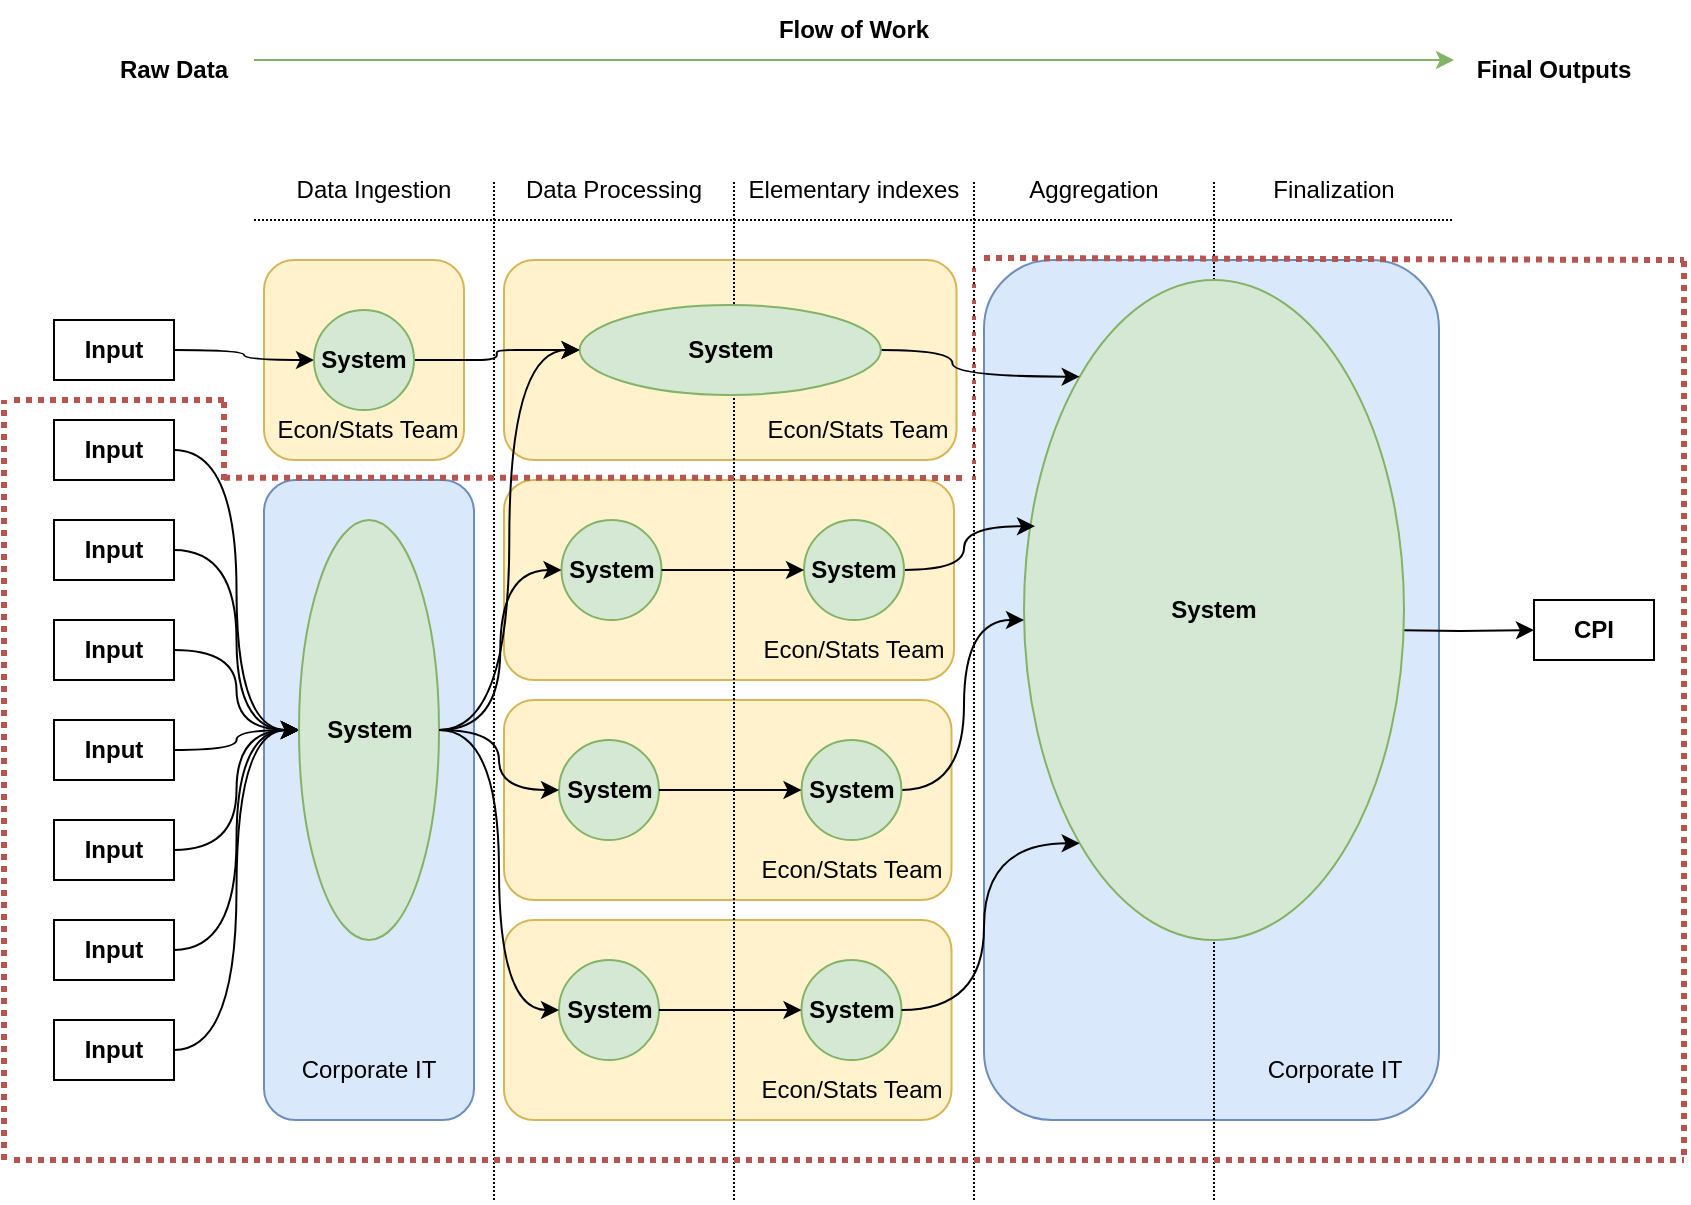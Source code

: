 <mxfile version="24.8.4">
  <diagram name="Page-1" id="R4oUnXEX5q20q0ZjOsXm">
    <mxGraphModel dx="1891" dy="1398" grid="1" gridSize="10" guides="1" tooltips="1" connect="1" arrows="1" fold="1" page="1" pageScale="1" pageWidth="850" pageHeight="1100" math="0" shadow="0">
      <root>
        <mxCell id="0" />
        <mxCell id="1" parent="0" />
        <mxCell id="-VKP0Ubq2Tjm4UeMK1Hv-55" value="" style="rounded=1;whiteSpace=wrap;html=1;fillColor=#dae8fc;strokeColor=#6c8ebf;" parent="1" vertex="1">
          <mxGeometry x="490" y="160" width="227.5" height="430" as="geometry" />
        </mxCell>
        <mxCell id="-VKP0Ubq2Tjm4UeMK1Hv-72" value="" style="rounded=1;whiteSpace=wrap;html=1;fillColor=#fff2cc;strokeColor=#d6b656;" parent="1" vertex="1">
          <mxGeometry x="250" y="160" width="226.25" height="100" as="geometry" />
        </mxCell>
        <mxCell id="-VKP0Ubq2Tjm4UeMK1Hv-75" value="" style="rounded=1;whiteSpace=wrap;html=1;fillColor=#fff2cc;strokeColor=#d6b656;" parent="1" vertex="1">
          <mxGeometry x="250" y="270" width="225" height="100" as="geometry" />
        </mxCell>
        <mxCell id="-VKP0Ubq2Tjm4UeMK1Hv-78" value="" style="rounded=1;whiteSpace=wrap;html=1;fillColor=#fff2cc;strokeColor=#d6b656;" parent="1" vertex="1">
          <mxGeometry x="250" y="490" width="223.75" height="100" as="geometry" />
        </mxCell>
        <mxCell id="-VKP0Ubq2Tjm4UeMK1Hv-81" value="" style="rounded=1;whiteSpace=wrap;html=1;fillColor=#fff2cc;strokeColor=#d6b656;" parent="1" vertex="1">
          <mxGeometry x="250" y="380" width="223.75" height="100" as="geometry" />
        </mxCell>
        <mxCell id="-VKP0Ubq2Tjm4UeMK1Hv-50" value="" style="rounded=1;whiteSpace=wrap;html=1;fillColor=#dae8fc;strokeColor=#6c8ebf;" parent="1" vertex="1">
          <mxGeometry x="130" y="270" width="105" height="320" as="geometry" />
        </mxCell>
        <mxCell id="-VKP0Ubq2Tjm4UeMK1Hv-4" value="" style="endArrow=none;html=1;rounded=0;strokeWidth=1;dashed=1;dashPattern=1 1;" parent="1" edge="1">
          <mxGeometry width="50" height="50" relative="1" as="geometry">
            <mxPoint x="125" y="140" as="sourcePoint" />
            <mxPoint x="725" y="140" as="targetPoint" />
          </mxGeometry>
        </mxCell>
        <mxCell id="-VKP0Ubq2Tjm4UeMK1Hv-5" value="" style="endArrow=none;html=1;rounded=0;dashed=1;dashPattern=1 1;" parent="1" edge="1">
          <mxGeometry width="50" height="50" relative="1" as="geometry">
            <mxPoint x="245" y="630" as="sourcePoint" />
            <mxPoint x="245" y="120" as="targetPoint" />
          </mxGeometry>
        </mxCell>
        <mxCell id="-VKP0Ubq2Tjm4UeMK1Hv-6" value="" style="endArrow=none;html=1;rounded=0;dashed=1;dashPattern=1 1;" parent="1" edge="1">
          <mxGeometry width="50" height="50" relative="1" as="geometry">
            <mxPoint x="365" y="630" as="sourcePoint" />
            <mxPoint x="365" y="120" as="targetPoint" />
          </mxGeometry>
        </mxCell>
        <mxCell id="-VKP0Ubq2Tjm4UeMK1Hv-7" value="" style="endArrow=none;html=1;rounded=0;dashed=1;dashPattern=1 1;" parent="1" edge="1">
          <mxGeometry width="50" height="50" relative="1" as="geometry">
            <mxPoint x="485" y="630" as="sourcePoint" />
            <mxPoint x="485" y="120" as="targetPoint" />
          </mxGeometry>
        </mxCell>
        <mxCell id="-VKP0Ubq2Tjm4UeMK1Hv-8" value="" style="endArrow=classic;html=1;rounded=0;fillColor=#d5e8d4;strokeColor=#82b366;" parent="1" edge="1">
          <mxGeometry width="50" height="50" relative="1" as="geometry">
            <mxPoint x="125" y="60" as="sourcePoint" />
            <mxPoint x="725" y="60" as="targetPoint" />
          </mxGeometry>
        </mxCell>
        <mxCell id="-VKP0Ubq2Tjm4UeMK1Hv-9" value="Flow of Work" style="text;html=1;align=center;verticalAlign=middle;whiteSpace=wrap;rounded=0;fontStyle=1" parent="1" vertex="1">
          <mxGeometry x="385" y="30" width="80" height="30" as="geometry" />
        </mxCell>
        <mxCell id="-VKP0Ubq2Tjm4UeMK1Hv-10" value="&lt;b&gt;Raw Data&lt;/b&gt;" style="text;html=1;align=center;verticalAlign=middle;whiteSpace=wrap;rounded=0;" parent="1" vertex="1">
          <mxGeometry x="55" y="50" width="60" height="30" as="geometry" />
        </mxCell>
        <mxCell id="-VKP0Ubq2Tjm4UeMK1Hv-11" value="&lt;b&gt;Final Outputs&lt;/b&gt;" style="text;html=1;align=center;verticalAlign=middle;whiteSpace=wrap;rounded=0;" parent="1" vertex="1">
          <mxGeometry x="735" y="50" width="80" height="30" as="geometry" />
        </mxCell>
        <mxCell id="-VKP0Ubq2Tjm4UeMK1Hv-12" value="Data Ingestion" style="text;html=1;align=center;verticalAlign=middle;whiteSpace=wrap;rounded=0;" parent="1" vertex="1">
          <mxGeometry x="125" y="110" width="120" height="30" as="geometry" />
        </mxCell>
        <mxCell id="-VKP0Ubq2Tjm4UeMK1Hv-13" value="Data Processing" style="text;html=1;align=center;verticalAlign=middle;whiteSpace=wrap;rounded=0;" parent="1" vertex="1">
          <mxGeometry x="245" y="110" width="120" height="30" as="geometry" />
        </mxCell>
        <mxCell id="-VKP0Ubq2Tjm4UeMK1Hv-14" value="Elementary indexes" style="text;html=1;align=center;verticalAlign=middle;whiteSpace=wrap;rounded=0;" parent="1" vertex="1">
          <mxGeometry x="365" y="105" width="120" height="40" as="geometry" />
        </mxCell>
        <mxCell id="-VKP0Ubq2Tjm4UeMK1Hv-15" value="" style="endArrow=none;html=1;rounded=0;dashed=1;dashPattern=1 1;" parent="1" edge="1">
          <mxGeometry width="50" height="50" relative="1" as="geometry">
            <mxPoint x="605" y="630" as="sourcePoint" />
            <mxPoint x="605" y="120" as="targetPoint" />
          </mxGeometry>
        </mxCell>
        <mxCell id="-VKP0Ubq2Tjm4UeMK1Hv-16" value="Aggregation" style="text;html=1;align=center;verticalAlign=middle;whiteSpace=wrap;rounded=0;" parent="1" vertex="1">
          <mxGeometry x="485" y="110" width="120" height="30" as="geometry" />
        </mxCell>
        <mxCell id="-VKP0Ubq2Tjm4UeMK1Hv-17" value="Finalization" style="text;html=1;align=center;verticalAlign=middle;whiteSpace=wrap;rounded=0;" parent="1" vertex="1">
          <mxGeometry x="605" y="110" width="120" height="30" as="geometry" />
        </mxCell>
        <mxCell id="-VKP0Ubq2Tjm4UeMK1Hv-28" style="edgeStyle=orthogonalEdgeStyle;rounded=0;orthogonalLoop=1;jettySize=auto;html=1;entryX=0;entryY=0.5;entryDx=0;entryDy=0;" parent="1" target="-VKP0Ubq2Tjm4UeMK1Hv-30" edge="1">
          <mxGeometry relative="1" as="geometry">
            <mxPoint x="690" y="345" as="sourcePoint" />
          </mxGeometry>
        </mxCell>
        <mxCell id="-VKP0Ubq2Tjm4UeMK1Hv-30" value="&lt;b&gt;CPI&lt;/b&gt;" style="text;html=1;align=center;verticalAlign=middle;whiteSpace=wrap;rounded=0;strokeColor=default;" parent="1" vertex="1">
          <mxGeometry x="765" y="330" width="60" height="30" as="geometry" />
        </mxCell>
        <mxCell id="-VKP0Ubq2Tjm4UeMK1Hv-51" value="Corporate IT" style="text;html=1;align=center;verticalAlign=middle;whiteSpace=wrap;rounded=0;" parent="1" vertex="1">
          <mxGeometry x="140" y="550" width="85" height="30" as="geometry" />
        </mxCell>
        <mxCell id="-VKP0Ubq2Tjm4UeMK1Hv-53" value="&lt;b&gt;System&lt;/b&gt;" style="ellipse;whiteSpace=wrap;html=1;fillColor=#d5e8d4;strokeColor=#82b366;" parent="1" vertex="1">
          <mxGeometry x="510" y="170" width="190" height="330" as="geometry" />
        </mxCell>
        <mxCell id="-VKP0Ubq2Tjm4UeMK1Hv-57" value="Corporate IT" style="text;html=1;align=center;verticalAlign=middle;whiteSpace=wrap;rounded=0;" parent="1" vertex="1">
          <mxGeometry x="622.5" y="550" width="85" height="30" as="geometry" />
        </mxCell>
        <mxCell id="-VKP0Ubq2Tjm4UeMK1Hv-65" value="&lt;b&gt;System&lt;/b&gt;" style="ellipse;whiteSpace=wrap;html=1;aspect=fixed;fillColor=#d5e8d4;strokeColor=#82b366;" parent="1" vertex="1">
          <mxGeometry x="278.75" y="290" width="50" height="50" as="geometry" />
        </mxCell>
        <mxCell id="-VKP0Ubq2Tjm4UeMK1Hv-68" value="&lt;b&gt;System&lt;/b&gt;" style="ellipse;whiteSpace=wrap;html=1;aspect=fixed;fillColor=#d5e8d4;strokeColor=#82b366;" parent="1" vertex="1">
          <mxGeometry x="277.5" y="510" width="50" height="50" as="geometry" />
        </mxCell>
        <mxCell id="-VKP0Ubq2Tjm4UeMK1Hv-71" value="&lt;b&gt;System&lt;/b&gt;" style="ellipse;whiteSpace=wrap;html=1;aspect=fixed;fillColor=#d5e8d4;strokeColor=#82b366;" parent="1" vertex="1">
          <mxGeometry x="277.5" y="400" width="50" height="50" as="geometry" />
        </mxCell>
        <mxCell id="-VKP0Ubq2Tjm4UeMK1Hv-73" value="Econ/Stats Team" style="text;html=1;align=center;verticalAlign=middle;whiteSpace=wrap;rounded=0;" parent="1" vertex="1">
          <mxGeometry x="377.5" y="230" width="97.5" height="30" as="geometry" />
        </mxCell>
        <mxCell id="-VKP0Ubq2Tjm4UeMK1Hv-111" style="edgeStyle=orthogonalEdgeStyle;rounded=0;orthogonalLoop=1;jettySize=auto;html=1;exitX=1;exitY=0.5;exitDx=0;exitDy=0;entryX=0;entryY=0;entryDx=0;entryDy=0;curved=1;" parent="1" source="-VKP0Ubq2Tjm4UeMK1Hv-137" target="-VKP0Ubq2Tjm4UeMK1Hv-53" edge="1">
          <mxGeometry relative="1" as="geometry">
            <mxPoint x="451.25" y="205" as="sourcePoint" />
          </mxGeometry>
        </mxCell>
        <mxCell id="-VKP0Ubq2Tjm4UeMK1Hv-76" value="Econ/Stats Team" style="text;html=1;align=center;verticalAlign=middle;whiteSpace=wrap;rounded=0;" parent="1" vertex="1">
          <mxGeometry x="376.25" y="340" width="97.5" height="30" as="geometry" />
        </mxCell>
        <mxCell id="-VKP0Ubq2Tjm4UeMK1Hv-112" style="edgeStyle=orthogonalEdgeStyle;rounded=0;orthogonalLoop=1;jettySize=auto;html=1;exitX=1;exitY=0.5;exitDx=0;exitDy=0;entryX=0.029;entryY=0.373;entryDx=0;entryDy=0;entryPerimeter=0;curved=1;" parent="1" source="-VKP0Ubq2Tjm4UeMK1Hv-77" target="-VKP0Ubq2Tjm4UeMK1Hv-53" edge="1">
          <mxGeometry relative="1" as="geometry">
            <mxPoint x="510" y="330" as="targetPoint" />
          </mxGeometry>
        </mxCell>
        <mxCell id="-VKP0Ubq2Tjm4UeMK1Hv-77" value="&lt;b&gt;System&lt;/b&gt;" style="ellipse;whiteSpace=wrap;html=1;aspect=fixed;fillColor=#d5e8d4;strokeColor=#82b366;" parent="1" vertex="1">
          <mxGeometry x="400" y="290" width="50" height="50" as="geometry" />
        </mxCell>
        <mxCell id="-VKP0Ubq2Tjm4UeMK1Hv-79" value="Econ/Stats Team" style="text;html=1;align=center;verticalAlign=middle;whiteSpace=wrap;rounded=0;" parent="1" vertex="1">
          <mxGeometry x="375" y="560" width="97.5" height="30" as="geometry" />
        </mxCell>
        <mxCell id="-VKP0Ubq2Tjm4UeMK1Hv-80" value="&lt;b&gt;System&lt;/b&gt;" style="ellipse;whiteSpace=wrap;html=1;aspect=fixed;fillColor=#d5e8d4;strokeColor=#82b366;" parent="1" vertex="1">
          <mxGeometry x="398.75" y="510" width="50" height="50" as="geometry" />
        </mxCell>
        <mxCell id="-VKP0Ubq2Tjm4UeMK1Hv-82" value="Econ/Stats Team" style="text;html=1;align=center;verticalAlign=middle;whiteSpace=wrap;rounded=0;" parent="1" vertex="1">
          <mxGeometry x="375" y="450" width="97.5" height="30" as="geometry" />
        </mxCell>
        <mxCell id="-VKP0Ubq2Tjm4UeMK1Hv-113" style="edgeStyle=orthogonalEdgeStyle;rounded=0;orthogonalLoop=1;jettySize=auto;html=1;exitX=1;exitY=0.5;exitDx=0;exitDy=0;curved=1;" parent="1" source="-VKP0Ubq2Tjm4UeMK1Hv-83" edge="1">
          <mxGeometry relative="1" as="geometry">
            <mxPoint x="510" y="340" as="targetPoint" />
            <Array as="points">
              <mxPoint x="480" y="425" />
              <mxPoint x="480" y="340" />
            </Array>
          </mxGeometry>
        </mxCell>
        <mxCell id="-VKP0Ubq2Tjm4UeMK1Hv-83" value="&lt;b&gt;System&lt;/b&gt;" style="ellipse;whiteSpace=wrap;html=1;aspect=fixed;fillColor=#d5e8d4;strokeColor=#82b366;" parent="1" vertex="1">
          <mxGeometry x="398.75" y="400" width="50" height="50" as="geometry" />
        </mxCell>
        <mxCell id="-VKP0Ubq2Tjm4UeMK1Hv-84" value="&lt;b&gt;Input&lt;/b&gt;" style="text;html=1;align=center;verticalAlign=middle;whiteSpace=wrap;rounded=0;strokeColor=default;" parent="1" vertex="1">
          <mxGeometry x="25" y="190" width="60" height="30" as="geometry" />
        </mxCell>
        <mxCell id="-VKP0Ubq2Tjm4UeMK1Hv-95" style="edgeStyle=orthogonalEdgeStyle;rounded=0;orthogonalLoop=1;jettySize=auto;html=1;entryX=0;entryY=0.5;entryDx=0;entryDy=0;curved=1;" parent="1" source="-VKP0Ubq2Tjm4UeMK1Hv-85" target="-VKP0Ubq2Tjm4UeMK1Hv-34" edge="1">
          <mxGeometry relative="1" as="geometry" />
        </mxCell>
        <mxCell id="-VKP0Ubq2Tjm4UeMK1Hv-85" value="&lt;b&gt;Input&lt;/b&gt;" style="text;html=1;align=center;verticalAlign=middle;whiteSpace=wrap;rounded=0;strokeColor=default;" parent="1" vertex="1">
          <mxGeometry x="25" y="240" width="60" height="30" as="geometry" />
        </mxCell>
        <mxCell id="-VKP0Ubq2Tjm4UeMK1Hv-96" style="edgeStyle=orthogonalEdgeStyle;rounded=0;orthogonalLoop=1;jettySize=auto;html=1;entryX=0;entryY=0.5;entryDx=0;entryDy=0;curved=1;" parent="1" source="-VKP0Ubq2Tjm4UeMK1Hv-86" target="-VKP0Ubq2Tjm4UeMK1Hv-34" edge="1">
          <mxGeometry relative="1" as="geometry" />
        </mxCell>
        <mxCell id="-VKP0Ubq2Tjm4UeMK1Hv-86" value="&lt;b&gt;Input&lt;/b&gt;" style="text;html=1;align=center;verticalAlign=middle;whiteSpace=wrap;rounded=0;strokeColor=default;" parent="1" vertex="1">
          <mxGeometry x="25" y="290" width="60" height="30" as="geometry" />
        </mxCell>
        <mxCell id="-VKP0Ubq2Tjm4UeMK1Hv-97" style="edgeStyle=orthogonalEdgeStyle;rounded=0;orthogonalLoop=1;jettySize=auto;html=1;entryX=0;entryY=0.5;entryDx=0;entryDy=0;curved=1;" parent="1" source="-VKP0Ubq2Tjm4UeMK1Hv-87" target="-VKP0Ubq2Tjm4UeMK1Hv-34" edge="1">
          <mxGeometry relative="1" as="geometry" />
        </mxCell>
        <mxCell id="-VKP0Ubq2Tjm4UeMK1Hv-87" value="&lt;b&gt;Input&lt;/b&gt;" style="text;html=1;align=center;verticalAlign=middle;whiteSpace=wrap;rounded=0;strokeColor=default;" parent="1" vertex="1">
          <mxGeometry x="25" y="340" width="60" height="30" as="geometry" />
        </mxCell>
        <mxCell id="-VKP0Ubq2Tjm4UeMK1Hv-98" style="edgeStyle=orthogonalEdgeStyle;rounded=0;orthogonalLoop=1;jettySize=auto;html=1;entryX=0;entryY=0.5;entryDx=0;entryDy=0;curved=1;" parent="1" source="-VKP0Ubq2Tjm4UeMK1Hv-88" target="-VKP0Ubq2Tjm4UeMK1Hv-34" edge="1">
          <mxGeometry relative="1" as="geometry" />
        </mxCell>
        <mxCell id="-VKP0Ubq2Tjm4UeMK1Hv-88" value="&lt;b&gt;Input&lt;/b&gt;" style="text;html=1;align=center;verticalAlign=middle;whiteSpace=wrap;rounded=0;strokeColor=default;" parent="1" vertex="1">
          <mxGeometry x="25" y="390" width="60" height="30" as="geometry" />
        </mxCell>
        <mxCell id="-VKP0Ubq2Tjm4UeMK1Hv-100" style="edgeStyle=orthogonalEdgeStyle;rounded=0;orthogonalLoop=1;jettySize=auto;html=1;entryX=0;entryY=0.5;entryDx=0;entryDy=0;curved=1;" parent="1" source="-VKP0Ubq2Tjm4UeMK1Hv-89" target="-VKP0Ubq2Tjm4UeMK1Hv-34" edge="1">
          <mxGeometry relative="1" as="geometry" />
        </mxCell>
        <mxCell id="-VKP0Ubq2Tjm4UeMK1Hv-89" value="&lt;b&gt;Input&lt;/b&gt;" style="text;html=1;align=center;verticalAlign=middle;whiteSpace=wrap;rounded=0;strokeColor=default;" parent="1" vertex="1">
          <mxGeometry x="25" y="440" width="60" height="30" as="geometry" />
        </mxCell>
        <mxCell id="-VKP0Ubq2Tjm4UeMK1Hv-101" style="edgeStyle=orthogonalEdgeStyle;rounded=0;orthogonalLoop=1;jettySize=auto;html=1;curved=1;" parent="1" source="-VKP0Ubq2Tjm4UeMK1Hv-90" target="-VKP0Ubq2Tjm4UeMK1Hv-34" edge="1">
          <mxGeometry relative="1" as="geometry" />
        </mxCell>
        <mxCell id="-VKP0Ubq2Tjm4UeMK1Hv-90" value="&lt;b&gt;Input&lt;/b&gt;" style="text;html=1;align=center;verticalAlign=middle;whiteSpace=wrap;rounded=0;strokeColor=default;" parent="1" vertex="1">
          <mxGeometry x="25" y="490" width="60" height="30" as="geometry" />
        </mxCell>
        <mxCell id="-VKP0Ubq2Tjm4UeMK1Hv-102" style="edgeStyle=orthogonalEdgeStyle;rounded=0;orthogonalLoop=1;jettySize=auto;html=1;entryX=0;entryY=0.5;entryDx=0;entryDy=0;curved=1;" parent="1" source="-VKP0Ubq2Tjm4UeMK1Hv-91" target="-VKP0Ubq2Tjm4UeMK1Hv-34" edge="1">
          <mxGeometry relative="1" as="geometry" />
        </mxCell>
        <mxCell id="-VKP0Ubq2Tjm4UeMK1Hv-91" value="&lt;b&gt;Input&lt;/b&gt;" style="text;html=1;align=center;verticalAlign=middle;whiteSpace=wrap;rounded=0;strokeColor=default;" parent="1" vertex="1">
          <mxGeometry x="25" y="540" width="60" height="30" as="geometry" />
        </mxCell>
        <mxCell id="-VKP0Ubq2Tjm4UeMK1Hv-34" value="&lt;b&gt;System&lt;/b&gt;" style="ellipse;whiteSpace=wrap;html=1;fillColor=#d5e8d4;strokeColor=#82b366;" parent="1" vertex="1">
          <mxGeometry x="147.5" y="290" width="70" height="210" as="geometry" />
        </mxCell>
        <mxCell id="-VKP0Ubq2Tjm4UeMK1Hv-108" style="edgeStyle=orthogonalEdgeStyle;rounded=0;orthogonalLoop=1;jettySize=auto;html=1;exitX=1;exitY=0.5;exitDx=0;exitDy=0;entryX=0;entryY=0.5;entryDx=0;entryDy=0;" parent="1" source="-VKP0Ubq2Tjm4UeMK1Hv-65" target="-VKP0Ubq2Tjm4UeMK1Hv-77" edge="1">
          <mxGeometry relative="1" as="geometry" />
        </mxCell>
        <mxCell id="-VKP0Ubq2Tjm4UeMK1Hv-104" style="edgeStyle=orthogonalEdgeStyle;rounded=0;orthogonalLoop=1;jettySize=auto;html=1;entryX=0;entryY=0.5;entryDx=0;entryDy=0;curved=1;" parent="1" source="-VKP0Ubq2Tjm4UeMK1Hv-34" target="-VKP0Ubq2Tjm4UeMK1Hv-65" edge="1">
          <mxGeometry relative="1" as="geometry" />
        </mxCell>
        <mxCell id="-VKP0Ubq2Tjm4UeMK1Hv-105" style="edgeStyle=orthogonalEdgeStyle;rounded=0;orthogonalLoop=1;jettySize=auto;html=1;entryX=0;entryY=0.5;entryDx=0;entryDy=0;curved=1;" parent="1" source="-VKP0Ubq2Tjm4UeMK1Hv-34" target="-VKP0Ubq2Tjm4UeMK1Hv-71" edge="1">
          <mxGeometry relative="1" as="geometry" />
        </mxCell>
        <mxCell id="-VKP0Ubq2Tjm4UeMK1Hv-106" style="edgeStyle=orthogonalEdgeStyle;rounded=0;orthogonalLoop=1;jettySize=auto;html=1;entryX=0;entryY=0.5;entryDx=0;entryDy=0;curved=1;" parent="1" source="-VKP0Ubq2Tjm4UeMK1Hv-34" target="-VKP0Ubq2Tjm4UeMK1Hv-68" edge="1">
          <mxGeometry relative="1" as="geometry" />
        </mxCell>
        <mxCell id="-VKP0Ubq2Tjm4UeMK1Hv-103" style="edgeStyle=orthogonalEdgeStyle;rounded=0;orthogonalLoop=1;jettySize=auto;html=1;exitX=1;exitY=0.5;exitDx=0;exitDy=0;entryX=0;entryY=0.5;entryDx=0;entryDy=0;curved=1;" parent="1" source="-VKP0Ubq2Tjm4UeMK1Hv-34" target="-VKP0Ubq2Tjm4UeMK1Hv-137" edge="1">
          <mxGeometry relative="1" as="geometry">
            <mxPoint x="282.35" y="204.7" as="targetPoint" />
          </mxGeometry>
        </mxCell>
        <mxCell id="-VKP0Ubq2Tjm4UeMK1Hv-110" style="edgeStyle=orthogonalEdgeStyle;rounded=0;orthogonalLoop=1;jettySize=auto;html=1;exitX=1;exitY=0.5;exitDx=0;exitDy=0;entryX=0;entryY=0.5;entryDx=0;entryDy=0;" parent="1" source="-VKP0Ubq2Tjm4UeMK1Hv-68" target="-VKP0Ubq2Tjm4UeMK1Hv-80" edge="1">
          <mxGeometry relative="1" as="geometry" />
        </mxCell>
        <mxCell id="-VKP0Ubq2Tjm4UeMK1Hv-109" style="edgeStyle=orthogonalEdgeStyle;rounded=0;orthogonalLoop=1;jettySize=auto;html=1;exitX=1;exitY=0.5;exitDx=0;exitDy=0;entryX=0;entryY=0.5;entryDx=0;entryDy=0;" parent="1" source="-VKP0Ubq2Tjm4UeMK1Hv-71" target="-VKP0Ubq2Tjm4UeMK1Hv-83" edge="1">
          <mxGeometry relative="1" as="geometry" />
        </mxCell>
        <mxCell id="-VKP0Ubq2Tjm4UeMK1Hv-114" style="edgeStyle=orthogonalEdgeStyle;rounded=0;orthogonalLoop=1;jettySize=auto;html=1;exitX=1;exitY=0.5;exitDx=0;exitDy=0;entryX=0;entryY=1;entryDx=0;entryDy=0;curved=1;" parent="1" source="-VKP0Ubq2Tjm4UeMK1Hv-80" target="-VKP0Ubq2Tjm4UeMK1Hv-53" edge="1">
          <mxGeometry relative="1" as="geometry">
            <Array as="points">
              <mxPoint x="490" y="535" />
              <mxPoint x="490" y="452" />
            </Array>
          </mxGeometry>
        </mxCell>
        <mxCell id="-VKP0Ubq2Tjm4UeMK1Hv-137" value="&lt;b&gt;System&lt;/b&gt;" style="ellipse;whiteSpace=wrap;html=1;fillColor=#d5e8d4;strokeColor=#82b366;" parent="1" vertex="1">
          <mxGeometry x="287.81" y="182.5" width="150.62" height="45" as="geometry" />
        </mxCell>
        <mxCell id="UkhPYPizGh5rHL5iVSc6-2" value="" style="rounded=1;whiteSpace=wrap;html=1;fillColor=#fff2cc;strokeColor=#d6b656;" parent="1" vertex="1">
          <mxGeometry x="130" y="160" width="100" height="100" as="geometry" />
        </mxCell>
        <mxCell id="UkhPYPizGh5rHL5iVSc6-3" value="" style="edgeStyle=orthogonalEdgeStyle;rounded=0;orthogonalLoop=1;jettySize=auto;html=1;curved=1;entryX=0;entryY=0.5;entryDx=0;entryDy=0;" parent="1" source="-VKP0Ubq2Tjm4UeMK1Hv-84" target="UkhPYPizGh5rHL5iVSc6-6" edge="1">
          <mxGeometry relative="1" as="geometry">
            <mxPoint x="85" y="205" as="sourcePoint" />
            <mxPoint x="183" y="290" as="targetPoint" />
          </mxGeometry>
        </mxCell>
        <mxCell id="UkhPYPizGh5rHL5iVSc6-4" value="" style="edgeStyle=orthogonalEdgeStyle;rounded=1;orthogonalLoop=1;jettySize=auto;html=1;exitX=1;exitY=0.5;exitDx=0;exitDy=0;curved=0;" parent="1" source="UkhPYPizGh5rHL5iVSc6-6" target="-VKP0Ubq2Tjm4UeMK1Hv-137" edge="1">
          <mxGeometry relative="1" as="geometry" />
        </mxCell>
        <mxCell id="UkhPYPizGh5rHL5iVSc6-6" value="&lt;b&gt;System&lt;/b&gt;" style="ellipse;whiteSpace=wrap;html=1;aspect=fixed;fillColor=#d5e8d4;strokeColor=#82b366;" parent="1" vertex="1">
          <mxGeometry x="155" y="185" width="50" height="50" as="geometry" />
        </mxCell>
        <mxCell id="UkhPYPizGh5rHL5iVSc6-7" value="Econ/Stats Team" style="text;html=1;align=center;verticalAlign=middle;whiteSpace=wrap;rounded=0;" parent="1" vertex="1">
          <mxGeometry x="132.5" y="230" width="97.5" height="30" as="geometry" />
        </mxCell>
        <mxCell id="i8PoWEXiR3L_Ca3g5uL3-1" value="" style="endArrow=none;dashed=1;html=1;dashPattern=1 1;strokeWidth=3;rounded=0;fillColor=#f8cecc;strokeColor=#B85450;" edge="1" parent="1">
          <mxGeometry width="50" height="50" relative="1" as="geometry">
            <mxPoint x="5" y="230" as="sourcePoint" />
            <mxPoint x="110" y="230" as="targetPoint" />
          </mxGeometry>
        </mxCell>
        <mxCell id="i8PoWEXiR3L_Ca3g5uL3-2" value="" style="endArrow=none;dashed=1;html=1;dashPattern=1 1;strokeWidth=3;rounded=0;fillColor=#f8cecc;strokeColor=#B85450;" edge="1" parent="1">
          <mxGeometry width="50" height="50" relative="1" as="geometry">
            <mxPoint x="5" y="610" as="sourcePoint" />
            <mxPoint x="840" y="610" as="targetPoint" />
          </mxGeometry>
        </mxCell>
        <mxCell id="i8PoWEXiR3L_Ca3g5uL3-3" value="" style="endArrow=none;dashed=1;html=1;dashPattern=1 1;strokeWidth=3;rounded=0;fillColor=#f8cecc;strokeColor=#B85450;" edge="1" parent="1">
          <mxGeometry width="50" height="50" relative="1" as="geometry">
            <mxPoint y="610" as="sourcePoint" />
            <mxPoint y="230" as="targetPoint" />
          </mxGeometry>
        </mxCell>
        <mxCell id="i8PoWEXiR3L_Ca3g5uL3-4" value="" style="endArrow=none;dashed=1;html=1;dashPattern=1 1;strokeWidth=3;rounded=0;fillColor=#f8cecc;strokeColor=#B85450;" edge="1" parent="1">
          <mxGeometry width="50" height="50" relative="1" as="geometry">
            <mxPoint x="840" y="607.5" as="sourcePoint" />
            <mxPoint x="840" y="160" as="targetPoint" />
          </mxGeometry>
        </mxCell>
        <mxCell id="i8PoWEXiR3L_Ca3g5uL3-5" value="" style="endArrow=none;dashed=1;html=1;dashPattern=1 1;strokeWidth=3;rounded=0;fillColor=#f8cecc;strokeColor=#B85450;" edge="1" parent="1">
          <mxGeometry width="50" height="50" relative="1" as="geometry">
            <mxPoint x="490" y="159" as="sourcePoint" />
            <mxPoint x="840" y="160" as="targetPoint" />
          </mxGeometry>
        </mxCell>
        <mxCell id="i8PoWEXiR3L_Ca3g5uL3-6" value="" style="endArrow=none;dashed=1;html=1;dashPattern=1 3;strokeWidth=2;rounded=0;fillColor=#f8cecc;strokeColor=#b85450;" edge="1" parent="1">
          <mxGeometry width="50" height="50" relative="1" as="geometry">
            <mxPoint x="485" y="270" as="sourcePoint" />
            <mxPoint x="485" y="160" as="targetPoint" />
          </mxGeometry>
        </mxCell>
        <mxCell id="i8PoWEXiR3L_Ca3g5uL3-7" value="" style="endArrow=none;dashed=1;html=1;dashPattern=1 1;strokeWidth=3;rounded=0;fillColor=#f8cecc;strokeColor=#B85450;" edge="1" parent="1">
          <mxGeometry width="50" height="50" relative="1" as="geometry">
            <mxPoint x="110" y="268.82" as="sourcePoint" />
            <mxPoint x="480" y="269" as="targetPoint" />
          </mxGeometry>
        </mxCell>
        <mxCell id="i8PoWEXiR3L_Ca3g5uL3-8" value="" style="endArrow=none;dashed=1;html=1;dashPattern=1 1;strokeWidth=3;rounded=0;fillColor=#f8cecc;strokeColor=#B85450;" edge="1" parent="1">
          <mxGeometry width="50" height="50" relative="1" as="geometry">
            <mxPoint x="110" y="270" as="sourcePoint" />
            <mxPoint x="110" y="230" as="targetPoint" />
          </mxGeometry>
        </mxCell>
      </root>
    </mxGraphModel>
  </diagram>
</mxfile>

